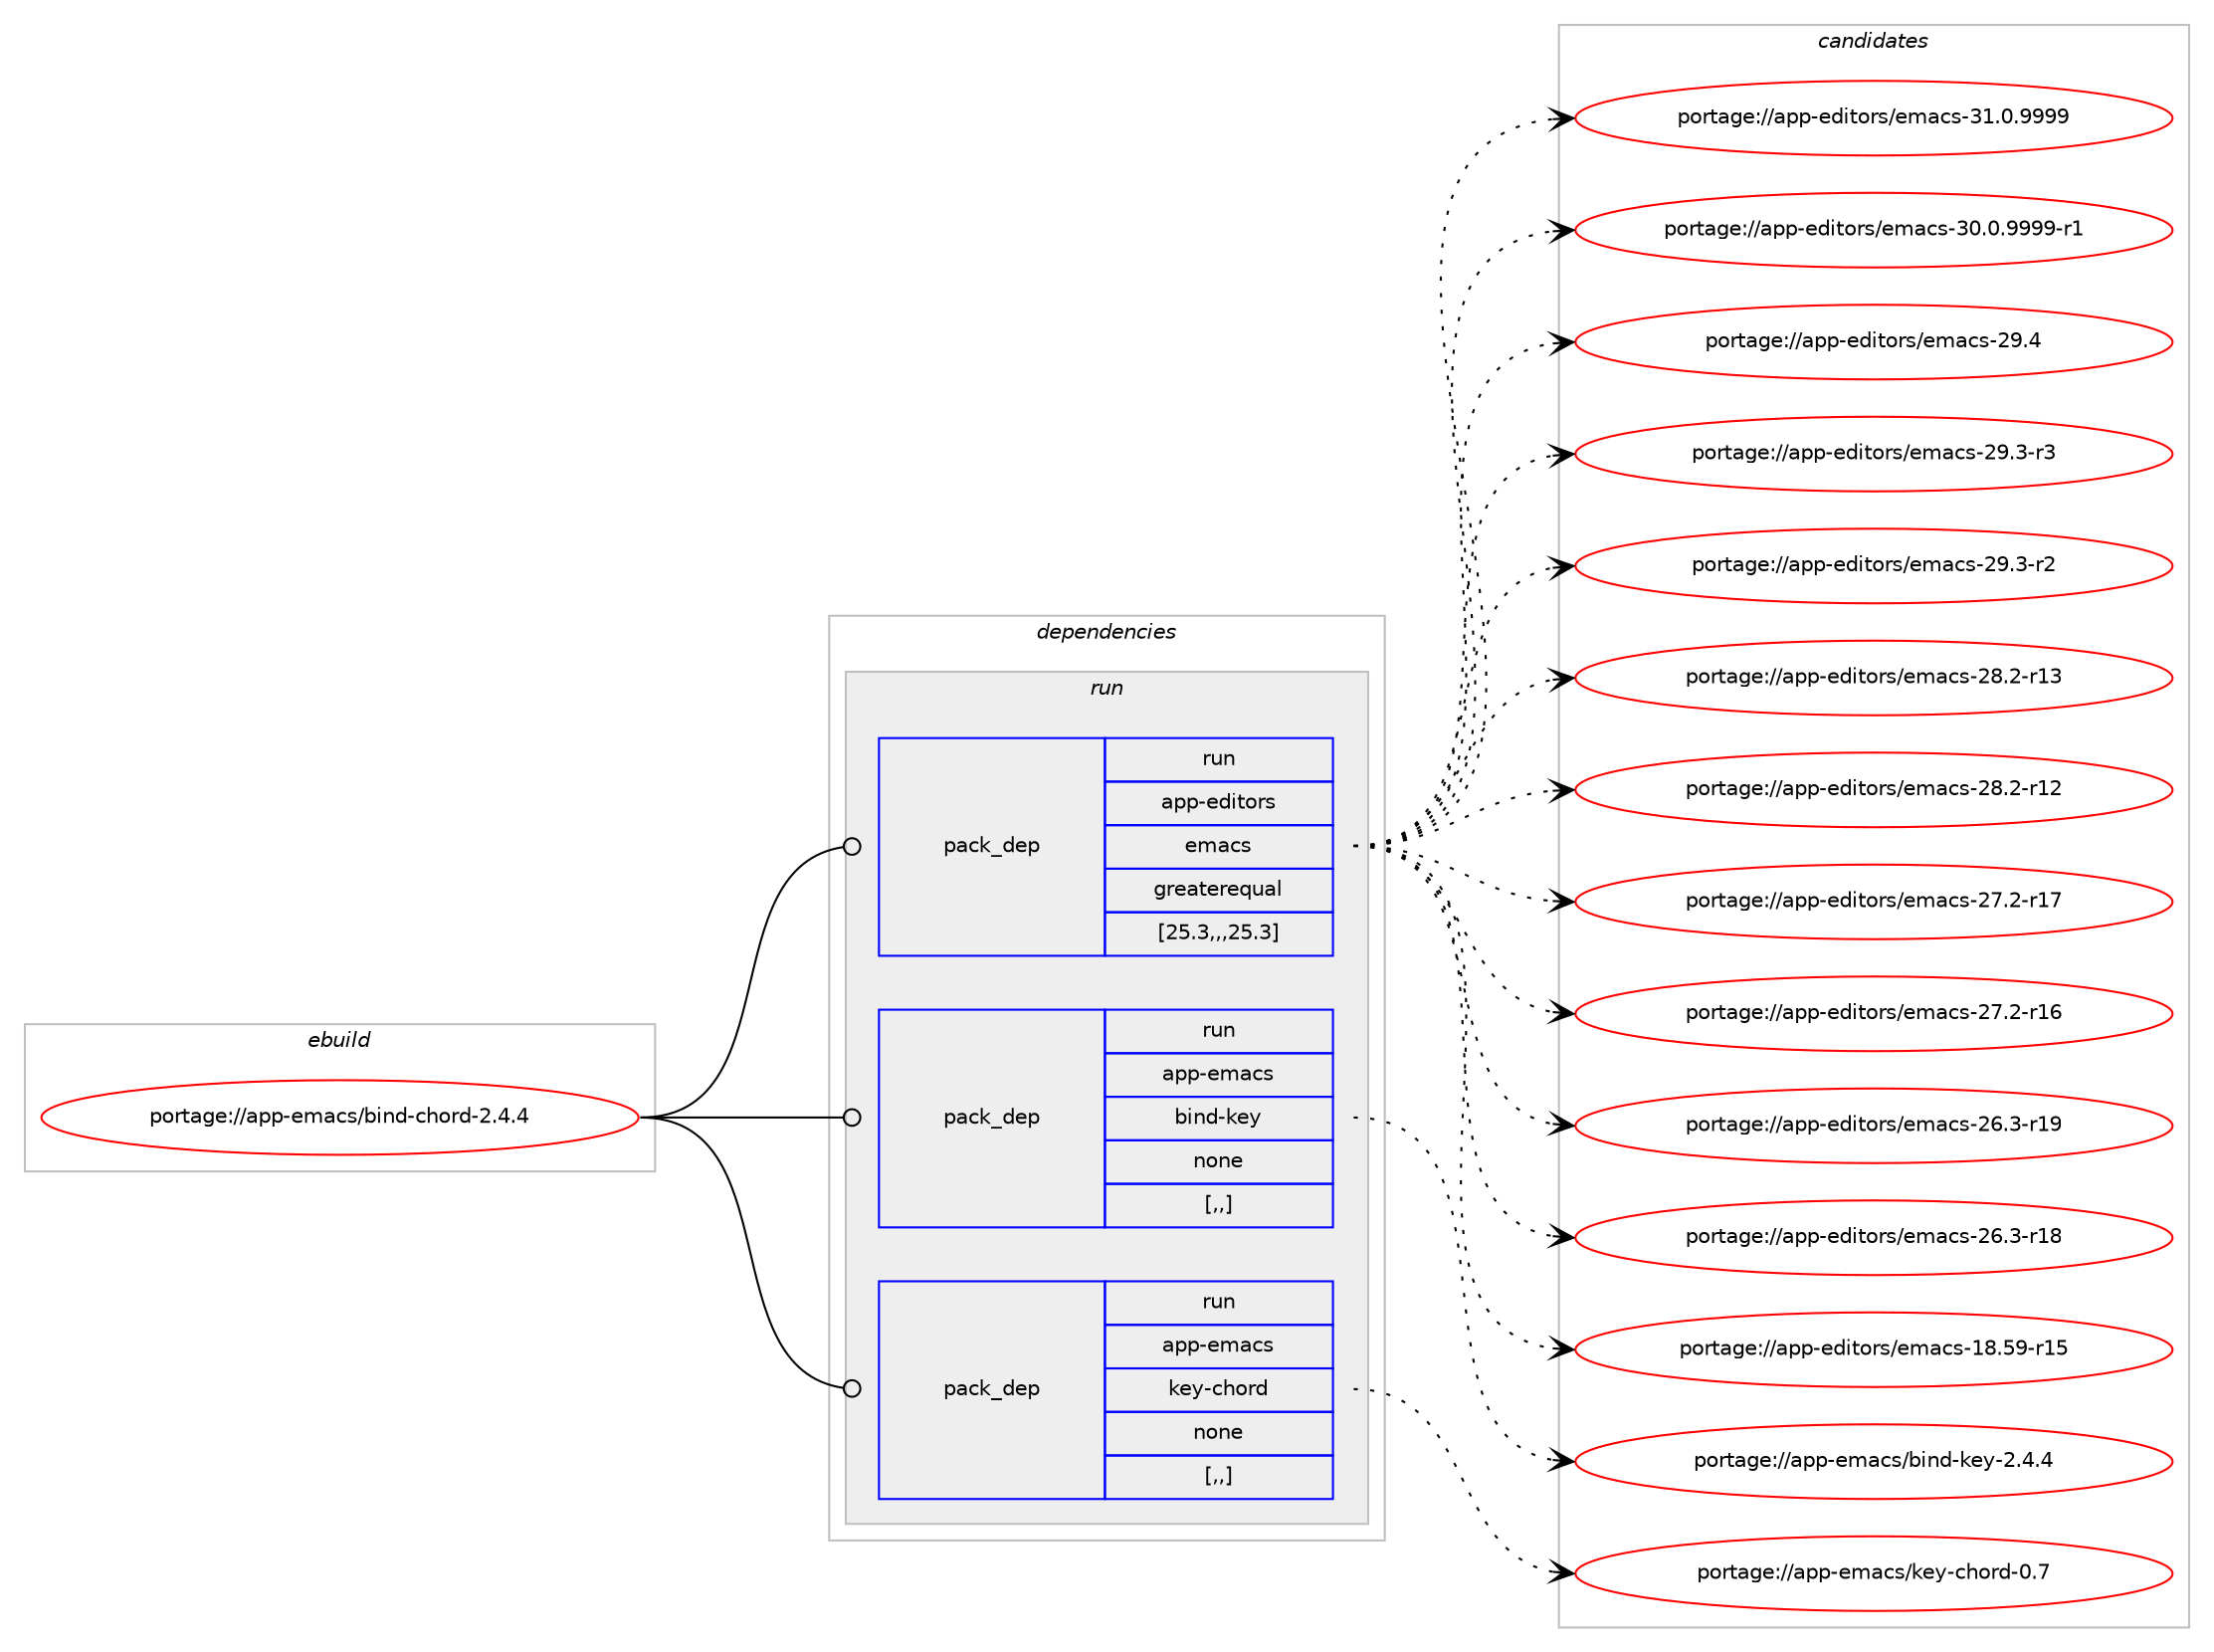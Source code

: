 digraph prolog {

# *************
# Graph options
# *************

newrank=true;
concentrate=true;
compound=true;
graph [rankdir=LR,fontname=Helvetica,fontsize=10,ranksep=1.5];#, ranksep=2.5, nodesep=0.2];
edge  [arrowhead=vee];
node  [fontname=Helvetica,fontsize=10];

# **********
# The ebuild
# **********

subgraph cluster_leftcol {
color=gray;
label=<<i>ebuild</i>>;
id [label="portage://app-emacs/bind-chord-2.4.4", color=red, width=4, href="../app-emacs/bind-chord-2.4.4.svg"];
}

# ****************
# The dependencies
# ****************

subgraph cluster_midcol {
color=gray;
label=<<i>dependencies</i>>;
subgraph cluster_compile {
fillcolor="#eeeeee";
style=filled;
label=<<i>compile</i>>;
}
subgraph cluster_compileandrun {
fillcolor="#eeeeee";
style=filled;
label=<<i>compile and run</i>>;
}
subgraph cluster_run {
fillcolor="#eeeeee";
style=filled;
label=<<i>run</i>>;
subgraph pack15974 {
dependency22262 [label=<<TABLE BORDER="0" CELLBORDER="1" CELLSPACING="0" CELLPADDING="4" WIDTH="220"><TR><TD ROWSPAN="6" CELLPADDING="30">pack_dep</TD></TR><TR><TD WIDTH="110">run</TD></TR><TR><TD>app-editors</TD></TR><TR><TD>emacs</TD></TR><TR><TD>greaterequal</TD></TR><TR><TD>[25.3,,,25.3]</TD></TR></TABLE>>, shape=none, color=blue];
}
id:e -> dependency22262:w [weight=20,style="solid",arrowhead="odot"];
subgraph pack15975 {
dependency22263 [label=<<TABLE BORDER="0" CELLBORDER="1" CELLSPACING="0" CELLPADDING="4" WIDTH="220"><TR><TD ROWSPAN="6" CELLPADDING="30">pack_dep</TD></TR><TR><TD WIDTH="110">run</TD></TR><TR><TD>app-emacs</TD></TR><TR><TD>bind-key</TD></TR><TR><TD>none</TD></TR><TR><TD>[,,]</TD></TR></TABLE>>, shape=none, color=blue];
}
id:e -> dependency22263:w [weight=20,style="solid",arrowhead="odot"];
subgraph pack15976 {
dependency22264 [label=<<TABLE BORDER="0" CELLBORDER="1" CELLSPACING="0" CELLPADDING="4" WIDTH="220"><TR><TD ROWSPAN="6" CELLPADDING="30">pack_dep</TD></TR><TR><TD WIDTH="110">run</TD></TR><TR><TD>app-emacs</TD></TR><TR><TD>key-chord</TD></TR><TR><TD>none</TD></TR><TR><TD>[,,]</TD></TR></TABLE>>, shape=none, color=blue];
}
id:e -> dependency22264:w [weight=20,style="solid",arrowhead="odot"];
}
}

# **************
# The candidates
# **************

subgraph cluster_choices {
rank=same;
color=gray;
label=<<i>candidates</i>>;

subgraph choice15974 {
color=black;
nodesep=1;
choice971121124510110010511611111411547101109979911545514946484657575757 [label="portage://app-editors/emacs-31.0.9999", color=red, width=4,href="../app-editors/emacs-31.0.9999.svg"];
choice9711211245101100105116111114115471011099799115455148464846575757574511449 [label="portage://app-editors/emacs-30.0.9999-r1", color=red, width=4,href="../app-editors/emacs-30.0.9999-r1.svg"];
choice97112112451011001051161111141154710110997991154550574652 [label="portage://app-editors/emacs-29.4", color=red, width=4,href="../app-editors/emacs-29.4.svg"];
choice971121124510110010511611111411547101109979911545505746514511451 [label="portage://app-editors/emacs-29.3-r3", color=red, width=4,href="../app-editors/emacs-29.3-r3.svg"];
choice971121124510110010511611111411547101109979911545505746514511450 [label="portage://app-editors/emacs-29.3-r2", color=red, width=4,href="../app-editors/emacs-29.3-r2.svg"];
choice97112112451011001051161111141154710110997991154550564650451144951 [label="portage://app-editors/emacs-28.2-r13", color=red, width=4,href="../app-editors/emacs-28.2-r13.svg"];
choice97112112451011001051161111141154710110997991154550564650451144950 [label="portage://app-editors/emacs-28.2-r12", color=red, width=4,href="../app-editors/emacs-28.2-r12.svg"];
choice97112112451011001051161111141154710110997991154550554650451144955 [label="portage://app-editors/emacs-27.2-r17", color=red, width=4,href="../app-editors/emacs-27.2-r17.svg"];
choice97112112451011001051161111141154710110997991154550554650451144954 [label="portage://app-editors/emacs-27.2-r16", color=red, width=4,href="../app-editors/emacs-27.2-r16.svg"];
choice97112112451011001051161111141154710110997991154550544651451144957 [label="portage://app-editors/emacs-26.3-r19", color=red, width=4,href="../app-editors/emacs-26.3-r19.svg"];
choice97112112451011001051161111141154710110997991154550544651451144956 [label="portage://app-editors/emacs-26.3-r18", color=red, width=4,href="../app-editors/emacs-26.3-r18.svg"];
choice9711211245101100105116111114115471011099799115454956465357451144953 [label="portage://app-editors/emacs-18.59-r15", color=red, width=4,href="../app-editors/emacs-18.59-r15.svg"];
dependency22262:e -> choice971121124510110010511611111411547101109979911545514946484657575757:w [style=dotted,weight="100"];
dependency22262:e -> choice9711211245101100105116111114115471011099799115455148464846575757574511449:w [style=dotted,weight="100"];
dependency22262:e -> choice97112112451011001051161111141154710110997991154550574652:w [style=dotted,weight="100"];
dependency22262:e -> choice971121124510110010511611111411547101109979911545505746514511451:w [style=dotted,weight="100"];
dependency22262:e -> choice971121124510110010511611111411547101109979911545505746514511450:w [style=dotted,weight="100"];
dependency22262:e -> choice97112112451011001051161111141154710110997991154550564650451144951:w [style=dotted,weight="100"];
dependency22262:e -> choice97112112451011001051161111141154710110997991154550564650451144950:w [style=dotted,weight="100"];
dependency22262:e -> choice97112112451011001051161111141154710110997991154550554650451144955:w [style=dotted,weight="100"];
dependency22262:e -> choice97112112451011001051161111141154710110997991154550554650451144954:w [style=dotted,weight="100"];
dependency22262:e -> choice97112112451011001051161111141154710110997991154550544651451144957:w [style=dotted,weight="100"];
dependency22262:e -> choice97112112451011001051161111141154710110997991154550544651451144956:w [style=dotted,weight="100"];
dependency22262:e -> choice9711211245101100105116111114115471011099799115454956465357451144953:w [style=dotted,weight="100"];
}
subgraph choice15975 {
color=black;
nodesep=1;
choice97112112451011099799115479810511010045107101121455046524652 [label="portage://app-emacs/bind-key-2.4.4", color=red, width=4,href="../app-emacs/bind-key-2.4.4.svg"];
dependency22263:e -> choice97112112451011099799115479810511010045107101121455046524652:w [style=dotted,weight="100"];
}
subgraph choice15976 {
color=black;
nodesep=1;
choice9711211245101109979911547107101121459910411111410045484655 [label="portage://app-emacs/key-chord-0.7", color=red, width=4,href="../app-emacs/key-chord-0.7.svg"];
dependency22264:e -> choice9711211245101109979911547107101121459910411111410045484655:w [style=dotted,weight="100"];
}
}

}
